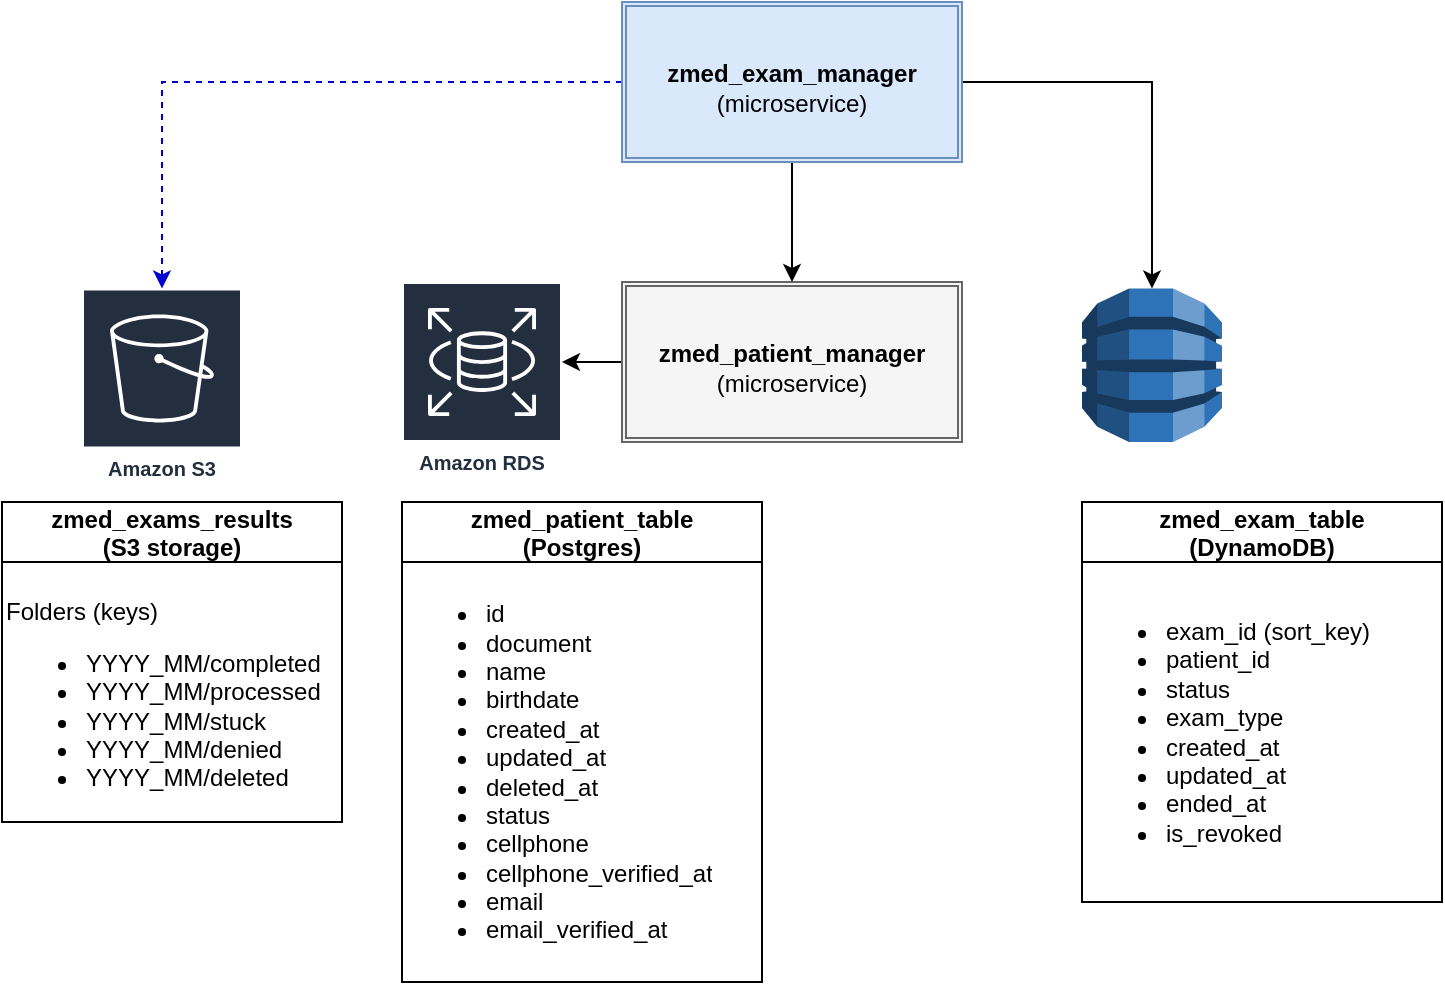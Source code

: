 <mxfile version="20.2.2" type="github">
  <diagram id="aTwo-jRHDP2fjrBcB7LK" name="zmed">
    <mxGraphModel dx="1929" dy="1000" grid="1" gridSize="10" guides="1" tooltips="1" connect="1" arrows="1" fold="1" page="1" pageScale="1" pageWidth="827" pageHeight="1169" math="0" shadow="0">
      <root>
        <mxCell id="0" />
        <mxCell id="1" parent="0" />
        <mxCell id="jcrQPi3_A0F0jYqwktfK-1" value="Amazon S3" style="sketch=0;outlineConnect=0;fontColor=#232F3E;gradientColor=none;strokeColor=#ffffff;fillColor=#232F3E;dashed=0;verticalLabelPosition=middle;verticalAlign=bottom;align=center;html=1;whiteSpace=wrap;fontSize=10;fontStyle=1;spacing=3;shape=mxgraph.aws4.productIcon;prIcon=mxgraph.aws4.s3;" vertex="1" parent="1">
          <mxGeometry x="100" y="203.25" width="80" height="100" as="geometry" />
        </mxCell>
        <mxCell id="jcrQPi3_A0F0jYqwktfK-4" value="Amazon RDS" style="sketch=0;outlineConnect=0;fontColor=#232F3E;gradientColor=none;strokeColor=#ffffff;fillColor=#232F3E;dashed=0;verticalLabelPosition=middle;verticalAlign=bottom;align=center;html=1;whiteSpace=wrap;fontSize=10;fontStyle=1;spacing=3;shape=mxgraph.aws4.productIcon;prIcon=mxgraph.aws4.rds;" vertex="1" parent="1">
          <mxGeometry x="260" y="200" width="80" height="100" as="geometry" />
        </mxCell>
        <mxCell id="jcrQPi3_A0F0jYqwktfK-5" value="" style="outlineConnect=0;dashed=0;verticalLabelPosition=bottom;verticalAlign=top;align=center;html=1;shape=mxgraph.aws3.dynamo_db;fillColor=#2E73B8;gradientColor=none;" vertex="1" parent="1">
          <mxGeometry x="600" y="203.25" width="70" height="76.75" as="geometry" />
        </mxCell>
        <mxCell id="jcrQPi3_A0F0jYqwktfK-6" value="zmed_exam_table&#xa;(DynamoDB)" style="swimlane;fontStyle=1;childLayout=stackLayout;horizontal=1;startSize=30;horizontalStack=0;resizeParent=1;resizeParentMax=0;resizeLast=0;collapsible=1;marginBottom=0;" vertex="1" parent="1">
          <mxGeometry x="600" y="310" width="180" height="200" as="geometry">
            <mxRectangle x="620" y="280" width="140" height="40" as="alternateBounds" />
          </mxGeometry>
        </mxCell>
        <mxCell id="jcrQPi3_A0F0jYqwktfK-10" value="&lt;ul&gt;&lt;li&gt;exam_id (sort_key)&lt;/li&gt;&lt;li&gt;patient_id&lt;/li&gt;&lt;li&gt;status&lt;/li&gt;&lt;li&gt;exam_type&lt;/li&gt;&lt;li&gt;created_at&lt;/li&gt;&lt;li&gt;updated_at&lt;/li&gt;&lt;li&gt;ended_at&lt;/li&gt;&lt;li&gt;is_revoked&lt;/li&gt;&lt;/ul&gt;" style="text;strokeColor=none;fillColor=none;html=1;whiteSpace=wrap;verticalAlign=middle;overflow=hidden;" vertex="1" parent="jcrQPi3_A0F0jYqwktfK-6">
          <mxGeometry y="30" width="180" height="170" as="geometry" />
        </mxCell>
        <mxCell id="jcrQPi3_A0F0jYqwktfK-11" value="zmed_patient_table&#xa;(Postgres)" style="swimlane;fontStyle=1;childLayout=stackLayout;horizontal=1;startSize=30;horizontalStack=0;resizeParent=1;resizeParentMax=0;resizeLast=0;collapsible=1;marginBottom=0;" vertex="1" parent="1">
          <mxGeometry x="260" y="310" width="180" height="240" as="geometry">
            <mxRectangle x="620" y="280" width="140" height="40" as="alternateBounds" />
          </mxGeometry>
        </mxCell>
        <mxCell id="jcrQPi3_A0F0jYqwktfK-12" value="&lt;ul&gt;&lt;li&gt;id&lt;/li&gt;&lt;li&gt;document&lt;/li&gt;&lt;li&gt;name&lt;/li&gt;&lt;li&gt;birthdate&lt;/li&gt;&lt;li&gt;created_at&lt;/li&gt;&lt;li&gt;updated_at&lt;/li&gt;&lt;li&gt;deleted_at&lt;/li&gt;&lt;li&gt;status&lt;/li&gt;&lt;li&gt;cellphone&lt;/li&gt;&lt;li&gt;cellphone_verified_at&lt;/li&gt;&lt;li&gt;email&lt;/li&gt;&lt;li&gt;email_verified_at&lt;/li&gt;&lt;/ul&gt;" style="text;strokeColor=none;fillColor=none;html=1;whiteSpace=wrap;verticalAlign=middle;overflow=hidden;" vertex="1" parent="jcrQPi3_A0F0jYqwktfK-11">
          <mxGeometry y="30" width="180" height="210" as="geometry" />
        </mxCell>
        <mxCell id="jcrQPi3_A0F0jYqwktfK-41" style="edgeStyle=orthogonalEdgeStyle;rounded=0;orthogonalLoop=1;jettySize=auto;html=1;strokeColor=#000000;" edge="1" parent="1" source="jcrQPi3_A0F0jYqwktfK-14" target="jcrQPi3_A0F0jYqwktfK-4">
          <mxGeometry relative="1" as="geometry">
            <Array as="points">
              <mxPoint x="350" y="240" />
              <mxPoint x="350" y="240" />
            </Array>
          </mxGeometry>
        </mxCell>
        <mxCell id="jcrQPi3_A0F0jYqwktfK-14" value="" style="shape=ext;double=1;rounded=0;whiteSpace=wrap;html=1;fillColor=#f5f5f5;strokeColor=#666666;fontColor=#333333;" vertex="1" parent="1">
          <mxGeometry x="370" y="200" width="170" height="80" as="geometry" />
        </mxCell>
        <mxCell id="jcrQPi3_A0F0jYqwktfK-20" value="" style="shape=image;verticalLabelPosition=bottom;labelBackgroundColor=default;verticalAlign=top;aspect=fixed;imageAspect=0;image=https://upload.wikimedia.org/wikipedia/commons/thumb/0/05/Go_Logo_Blue.svg/1200px-Go_Logo_Blue.svg.png;" vertex="1" parent="1">
          <mxGeometry x="380" y="210" width="26.67" height="10" as="geometry" />
        </mxCell>
        <mxCell id="jcrQPi3_A0F0jYqwktfK-21" value="&lt;b&gt;zmed_patient_manager&lt;/b&gt;&lt;br&gt;(microservice)" style="text;html=1;strokeColor=none;fillColor=none;align=center;verticalAlign=middle;whiteSpace=wrap;rounded=0;" vertex="1" parent="1">
          <mxGeometry x="425" y="228" width="60" height="30" as="geometry" />
        </mxCell>
        <mxCell id="jcrQPi3_A0F0jYqwktfK-29" style="edgeStyle=orthogonalEdgeStyle;rounded=0;orthogonalLoop=1;jettySize=auto;html=1;" edge="1" parent="1" source="jcrQPi3_A0F0jYqwktfK-25" target="jcrQPi3_A0F0jYqwktfK-5">
          <mxGeometry relative="1" as="geometry" />
        </mxCell>
        <mxCell id="jcrQPi3_A0F0jYqwktfK-30" style="edgeStyle=orthogonalEdgeStyle;rounded=0;orthogonalLoop=1;jettySize=auto;html=1;dashed=1;strokeColor=#0000CC;" edge="1" parent="1" source="jcrQPi3_A0F0jYqwktfK-25" target="jcrQPi3_A0F0jYqwktfK-1">
          <mxGeometry relative="1" as="geometry" />
        </mxCell>
        <mxCell id="jcrQPi3_A0F0jYqwktfK-40" style="edgeStyle=orthogonalEdgeStyle;rounded=0;orthogonalLoop=1;jettySize=auto;html=1;entryX=0.5;entryY=0;entryDx=0;entryDy=0;strokeColor=#000000;" edge="1" parent="1" source="jcrQPi3_A0F0jYqwktfK-25" target="jcrQPi3_A0F0jYqwktfK-14">
          <mxGeometry relative="1" as="geometry" />
        </mxCell>
        <mxCell id="jcrQPi3_A0F0jYqwktfK-25" value="" style="shape=ext;double=1;rounded=0;whiteSpace=wrap;html=1;fillColor=#dae8fc;strokeColor=#6c8ebf;" vertex="1" parent="1">
          <mxGeometry x="370" y="60" width="170" height="80" as="geometry" />
        </mxCell>
        <mxCell id="jcrQPi3_A0F0jYqwktfK-26" value="" style="shape=image;verticalLabelPosition=bottom;labelBackgroundColor=default;verticalAlign=top;aspect=fixed;imageAspect=0;image=https://upload.wikimedia.org/wikipedia/commons/thumb/0/05/Go_Logo_Blue.svg/1200px-Go_Logo_Blue.svg.png;" vertex="1" parent="1">
          <mxGeometry x="380" y="70" width="26.67" height="10" as="geometry" />
        </mxCell>
        <mxCell id="jcrQPi3_A0F0jYqwktfK-27" value="&lt;b&gt;zmed_exam_manager&lt;/b&gt;&lt;br&gt;(microservice)" style="text;html=1;strokeColor=none;fillColor=none;align=center;verticalAlign=middle;whiteSpace=wrap;rounded=0;" vertex="1" parent="1">
          <mxGeometry x="425" y="88" width="60" height="30" as="geometry" />
        </mxCell>
        <mxCell id="jcrQPi3_A0F0jYqwktfK-33" value="zmed_exams_results&#xa;(S3 storage)" style="swimlane;fontStyle=1;childLayout=stackLayout;horizontal=1;startSize=30;horizontalStack=0;resizeParent=1;resizeParentMax=0;resizeLast=0;collapsible=1;marginBottom=0;" vertex="1" parent="1">
          <mxGeometry x="60" y="310" width="170" height="160" as="geometry">
            <mxRectangle x="620" y="280" width="140" height="40" as="alternateBounds" />
          </mxGeometry>
        </mxCell>
        <mxCell id="jcrQPi3_A0F0jYqwktfK-34" value="&lt;span style=&quot;background-color: initial;&quot;&gt;&lt;br&gt;Folders (keys)&lt;/span&gt;&lt;br&gt;&lt;ul&gt;&lt;li&gt;YYYY_MM/completed&lt;/li&gt;&lt;li&gt;YYYY_MM/processed&lt;/li&gt;&lt;li&gt;YYYY_MM/stuck&lt;/li&gt;&lt;li&gt;YYYY_MM/denied&lt;/li&gt;&lt;li&gt;YYYY_MM/deleted&lt;/li&gt;&lt;/ul&gt;" style="text;strokeColor=none;fillColor=none;html=1;whiteSpace=wrap;verticalAlign=middle;overflow=hidden;" vertex="1" parent="jcrQPi3_A0F0jYqwktfK-33">
          <mxGeometry y="30" width="170" height="130" as="geometry" />
        </mxCell>
      </root>
    </mxGraphModel>
  </diagram>
</mxfile>
